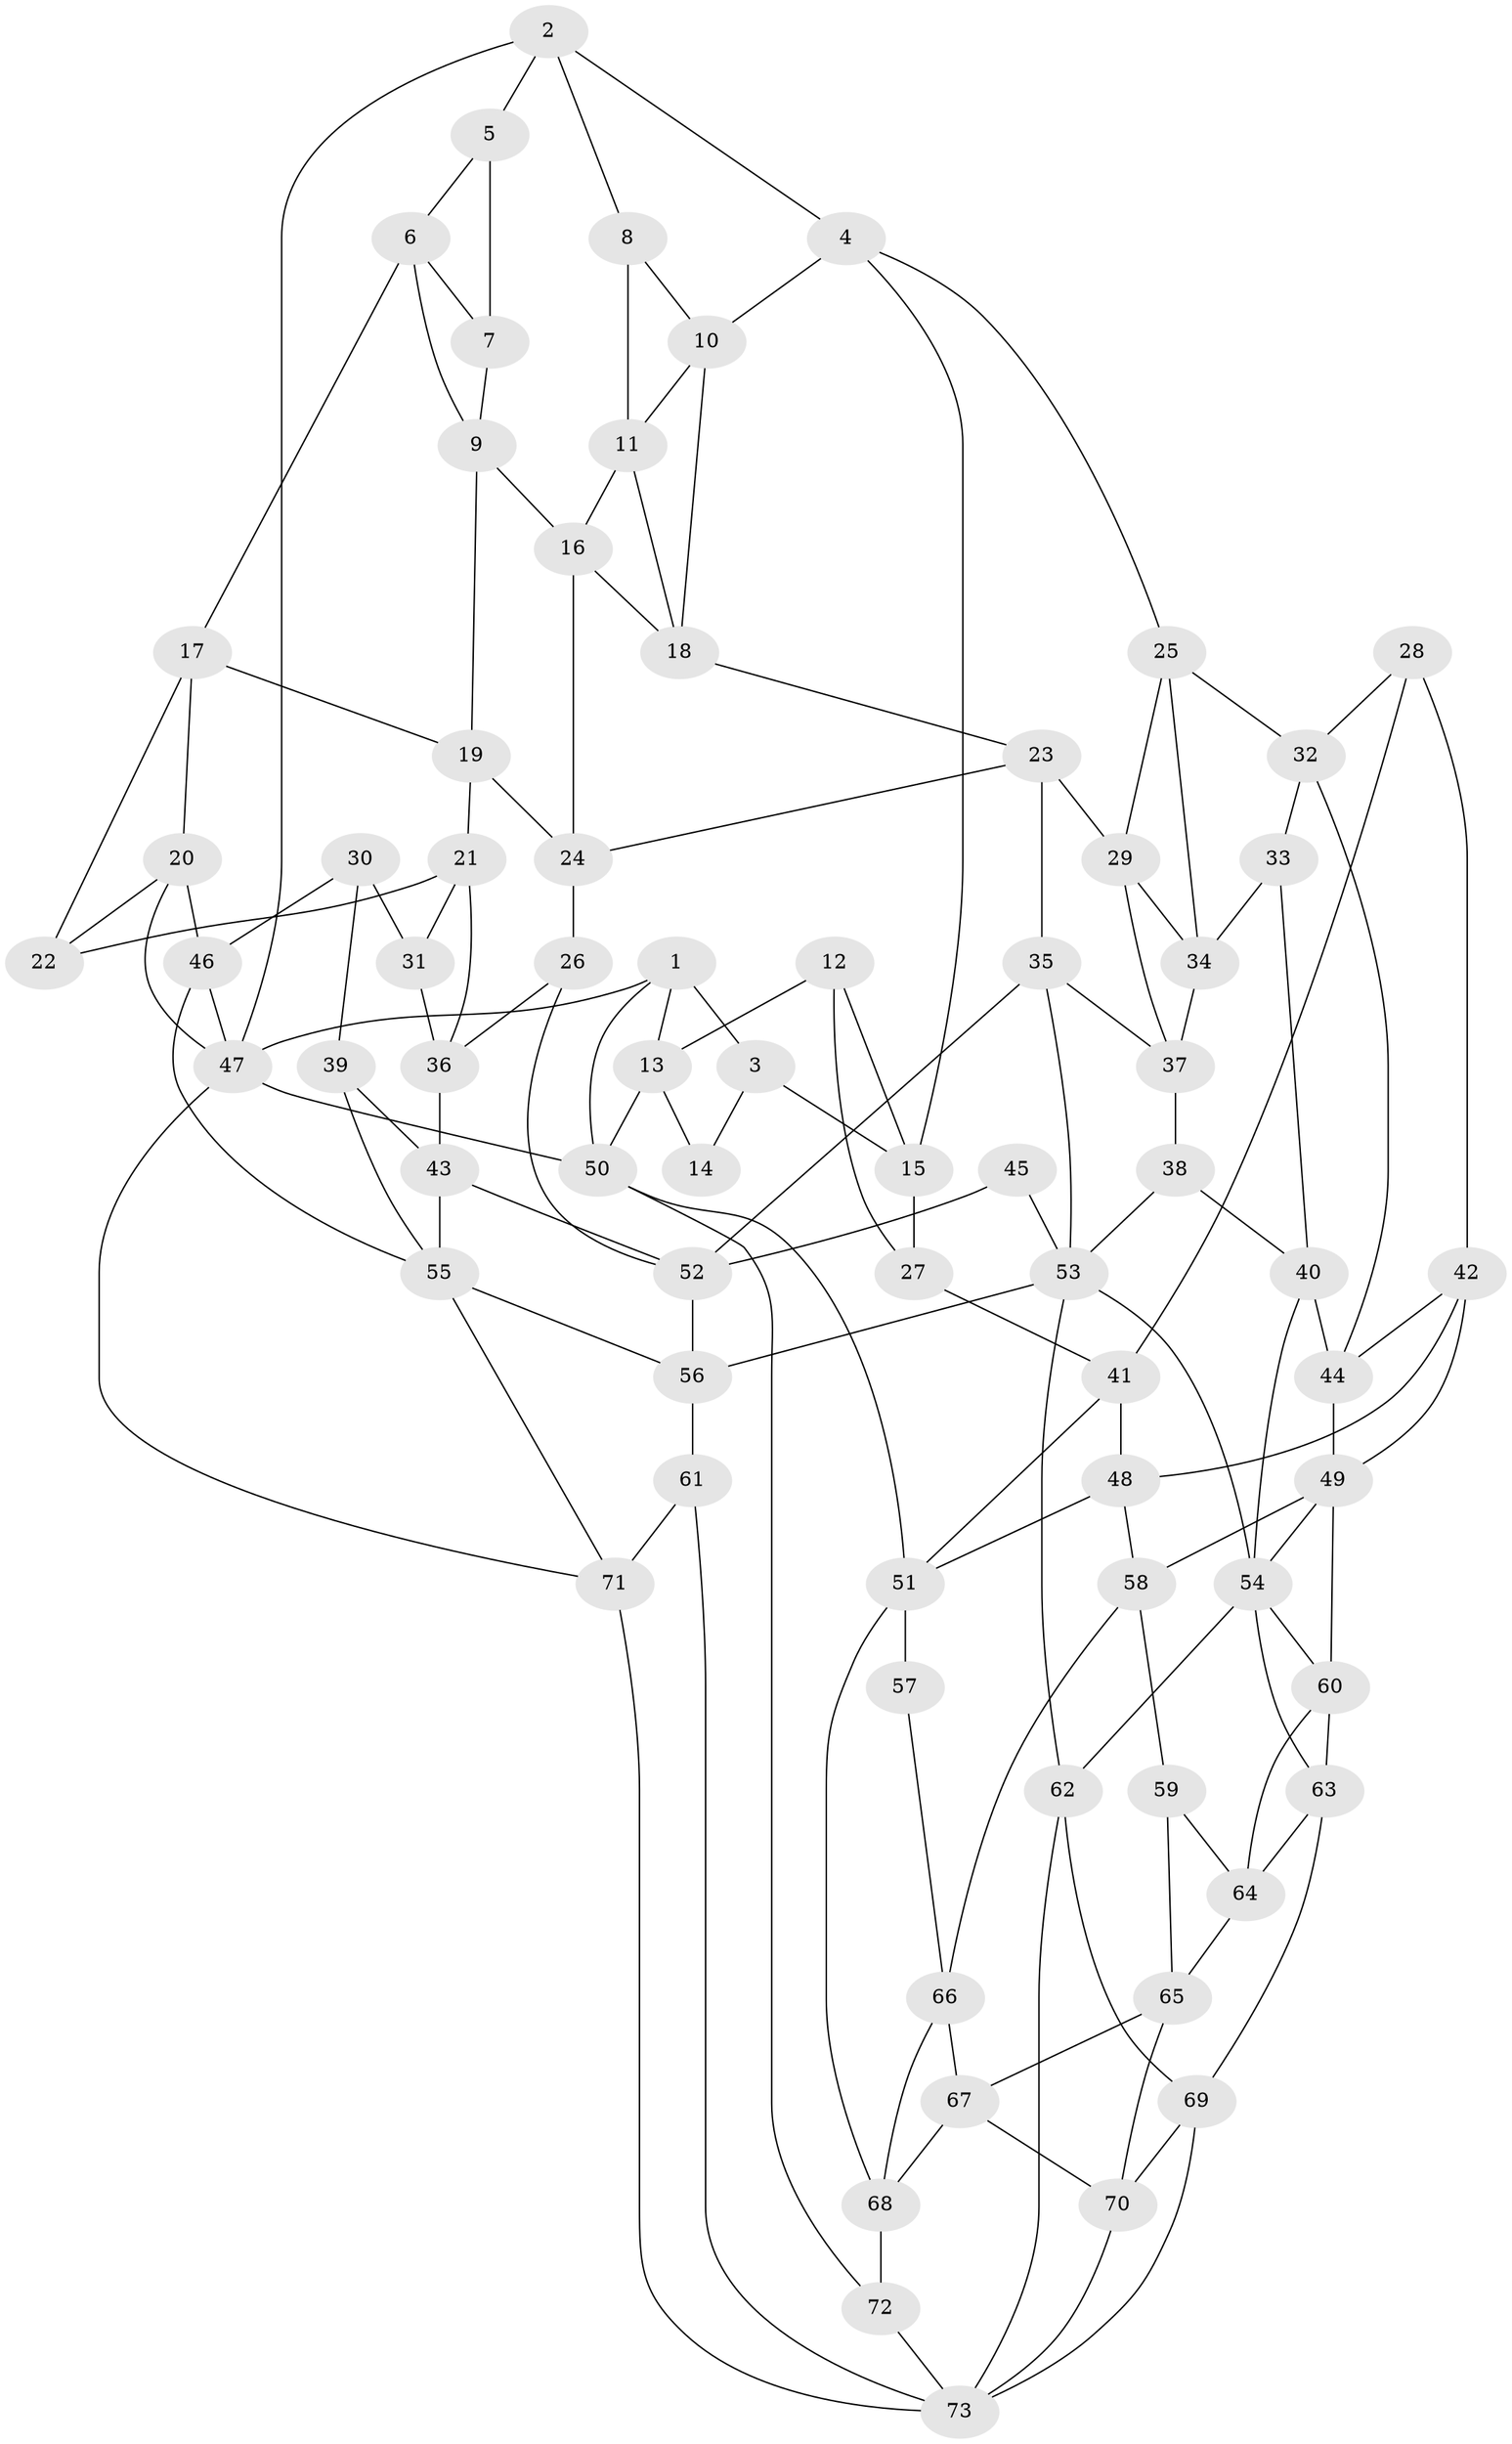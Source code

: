 // original degree distribution, {3: 0.03424657534246575, 6: 0.2191780821917808, 4: 0.1917808219178082, 5: 0.5547945205479452}
// Generated by graph-tools (version 1.1) at 2025/50/03/09/25 03:50:58]
// undirected, 73 vertices, 141 edges
graph export_dot {
graph [start="1"]
  node [color=gray90,style=filled];
  1;
  2;
  3;
  4;
  5;
  6;
  7;
  8;
  9;
  10;
  11;
  12;
  13;
  14;
  15;
  16;
  17;
  18;
  19;
  20;
  21;
  22;
  23;
  24;
  25;
  26;
  27;
  28;
  29;
  30;
  31;
  32;
  33;
  34;
  35;
  36;
  37;
  38;
  39;
  40;
  41;
  42;
  43;
  44;
  45;
  46;
  47;
  48;
  49;
  50;
  51;
  52;
  53;
  54;
  55;
  56;
  57;
  58;
  59;
  60;
  61;
  62;
  63;
  64;
  65;
  66;
  67;
  68;
  69;
  70;
  71;
  72;
  73;
  1 -- 3 [weight=1.0];
  1 -- 13 [weight=1.0];
  1 -- 47 [weight=1.0];
  1 -- 50 [weight=1.0];
  2 -- 4 [weight=1.0];
  2 -- 5 [weight=1.0];
  2 -- 8 [weight=1.0];
  2 -- 47 [weight=1.0];
  3 -- 14 [weight=1.0];
  3 -- 15 [weight=1.0];
  4 -- 10 [weight=1.0];
  4 -- 15 [weight=1.0];
  4 -- 25 [weight=1.0];
  5 -- 6 [weight=1.0];
  5 -- 7 [weight=1.0];
  6 -- 7 [weight=1.0];
  6 -- 9 [weight=1.0];
  6 -- 17 [weight=1.0];
  7 -- 9 [weight=1.0];
  8 -- 10 [weight=1.0];
  8 -- 11 [weight=1.0];
  9 -- 16 [weight=1.0];
  9 -- 19 [weight=1.0];
  10 -- 11 [weight=1.0];
  10 -- 18 [weight=1.0];
  11 -- 16 [weight=1.0];
  11 -- 18 [weight=1.0];
  12 -- 13 [weight=1.0];
  12 -- 15 [weight=1.0];
  12 -- 27 [weight=1.0];
  13 -- 14 [weight=1.0];
  13 -- 50 [weight=1.0];
  15 -- 27 [weight=1.0];
  16 -- 18 [weight=1.0];
  16 -- 24 [weight=1.0];
  17 -- 19 [weight=1.0];
  17 -- 20 [weight=1.0];
  17 -- 22 [weight=1.0];
  18 -- 23 [weight=1.0];
  19 -- 21 [weight=1.0];
  19 -- 24 [weight=1.0];
  20 -- 22 [weight=1.0];
  20 -- 46 [weight=1.0];
  20 -- 47 [weight=1.0];
  21 -- 22 [weight=1.0];
  21 -- 31 [weight=1.0];
  21 -- 36 [weight=1.0];
  23 -- 24 [weight=1.0];
  23 -- 29 [weight=1.0];
  23 -- 35 [weight=1.0];
  24 -- 26 [weight=1.0];
  25 -- 29 [weight=1.0];
  25 -- 32 [weight=1.0];
  25 -- 34 [weight=1.0];
  26 -- 36 [weight=1.0];
  26 -- 52 [weight=1.0];
  27 -- 41 [weight=1.0];
  28 -- 32 [weight=1.0];
  28 -- 41 [weight=1.0];
  28 -- 42 [weight=1.0];
  29 -- 34 [weight=1.0];
  29 -- 37 [weight=1.0];
  30 -- 31 [weight=1.0];
  30 -- 39 [weight=1.0];
  30 -- 46 [weight=1.0];
  31 -- 36 [weight=1.0];
  32 -- 33 [weight=1.0];
  32 -- 44 [weight=1.0];
  33 -- 34 [weight=1.0];
  33 -- 40 [weight=1.0];
  34 -- 37 [weight=1.0];
  35 -- 37 [weight=1.0];
  35 -- 52 [weight=1.0];
  35 -- 53 [weight=1.0];
  36 -- 43 [weight=1.0];
  37 -- 38 [weight=1.0];
  38 -- 40 [weight=1.0];
  38 -- 53 [weight=1.0];
  39 -- 43 [weight=1.0];
  39 -- 55 [weight=1.0];
  40 -- 44 [weight=1.0];
  40 -- 54 [weight=1.0];
  41 -- 48 [weight=1.0];
  41 -- 51 [weight=1.0];
  42 -- 44 [weight=1.0];
  42 -- 48 [weight=1.0];
  42 -- 49 [weight=1.0];
  43 -- 52 [weight=1.0];
  43 -- 55 [weight=1.0];
  44 -- 49 [weight=2.0];
  45 -- 52 [weight=2.0];
  45 -- 53 [weight=1.0];
  46 -- 47 [weight=1.0];
  46 -- 55 [weight=1.0];
  47 -- 50 [weight=1.0];
  47 -- 71 [weight=1.0];
  48 -- 51 [weight=1.0];
  48 -- 58 [weight=1.0];
  49 -- 54 [weight=1.0];
  49 -- 58 [weight=1.0];
  49 -- 60 [weight=1.0];
  50 -- 51 [weight=1.0];
  50 -- 72 [weight=1.0];
  51 -- 57 [weight=2.0];
  51 -- 68 [weight=1.0];
  52 -- 56 [weight=1.0];
  53 -- 54 [weight=1.0];
  53 -- 56 [weight=1.0];
  53 -- 62 [weight=1.0];
  54 -- 60 [weight=1.0];
  54 -- 62 [weight=1.0];
  54 -- 63 [weight=1.0];
  55 -- 56 [weight=1.0];
  55 -- 71 [weight=1.0];
  56 -- 61 [weight=1.0];
  57 -- 66 [weight=1.0];
  58 -- 59 [weight=1.0];
  58 -- 66 [weight=1.0];
  59 -- 64 [weight=1.0];
  59 -- 65 [weight=1.0];
  60 -- 63 [weight=1.0];
  60 -- 64 [weight=1.0];
  61 -- 71 [weight=1.0];
  61 -- 73 [weight=1.0];
  62 -- 69 [weight=1.0];
  62 -- 73 [weight=1.0];
  63 -- 64 [weight=1.0];
  63 -- 69 [weight=1.0];
  64 -- 65 [weight=1.0];
  65 -- 67 [weight=1.0];
  65 -- 70 [weight=1.0];
  66 -- 67 [weight=1.0];
  66 -- 68 [weight=1.0];
  67 -- 68 [weight=1.0];
  67 -- 70 [weight=1.0];
  68 -- 72 [weight=1.0];
  69 -- 70 [weight=1.0];
  69 -- 73 [weight=1.0];
  70 -- 73 [weight=1.0];
  71 -- 73 [weight=1.0];
  72 -- 73 [weight=1.0];
}
